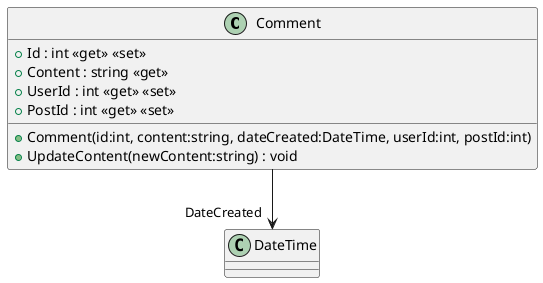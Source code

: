 @startuml
class Comment {
    + Comment(id:int, content:string, dateCreated:DateTime, userId:int, postId:int)
    + Id : int <<get>> <<set>>
    + Content : string <<get>>
    + UserId : int <<get>> <<set>>
    + PostId : int <<get>> <<set>>
    + UpdateContent(newContent:string) : void
}
Comment --> "DateCreated" DateTime
@enduml
